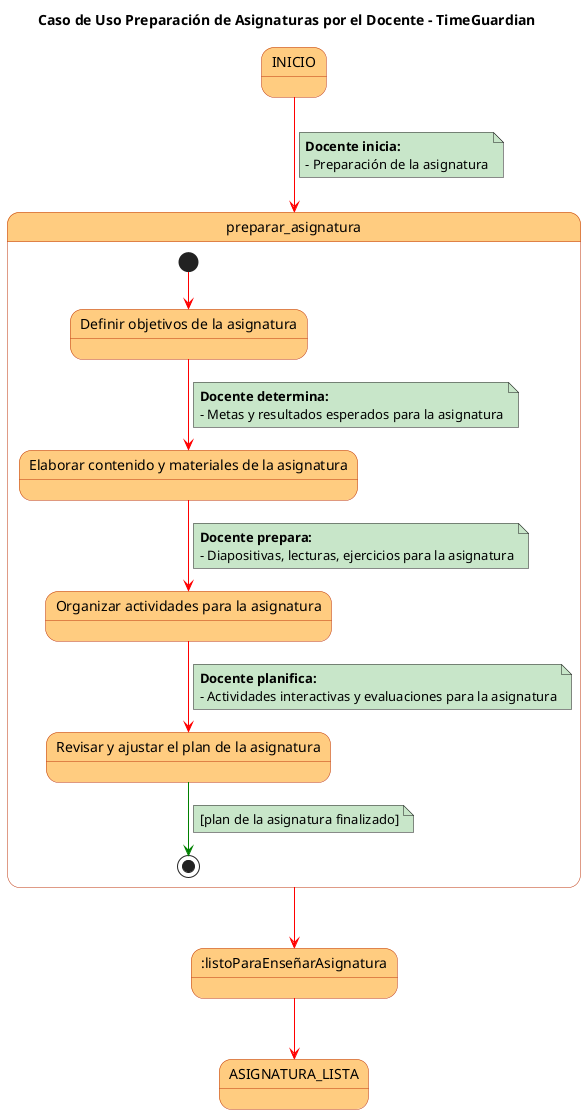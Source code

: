@startuml

skinparam state {
  BackgroundColor #ffcc80
  BorderColor #bf360c
}

skinparam note {
  BackgroundColor #c8e6c9
}

skinparam linetype polyline

title Caso de Uso Preparación de Asignaturas por el Docente - TimeGuardian

INICIO -[#red]-> preparar_asignatura
note on link
  **Docente inicia:**
  - Preparación de la asignatura
end note

state preparar_asignatura {
  state "Definir objetivos de la asignatura" as A
  state "Elaborar contenido y materiales de la asignatura" as B
  state "Organizar actividades para la asignatura" as C
  state "Revisar y ajustar el plan de la asignatura" as D

  [*] -[#red]-> A
  A -[#red]-> B
  note on link
      **Docente determina:**
      - Metas y resultados esperados para la asignatura
  end note
  B -[#red]-> C
  note on link
    **Docente prepara:**
    - Diapositivas, lecturas, ejercicios para la asignatura
  end note
  C -[#red]-> D
  note on link
    **Docente planifica:**
    - Actividades interactivas y evaluaciones para la asignatura
  end note
  D -[#green]-> [*]
  note on link
    [plan de la asignatura finalizado]
  end note
}

preparar_asignatura -[#red]-> :listoParaEnseñarAsignatura

:listoParaEnseñarAsignatura -[#red]-> ASIGNATURA_LISTA

@enduml
